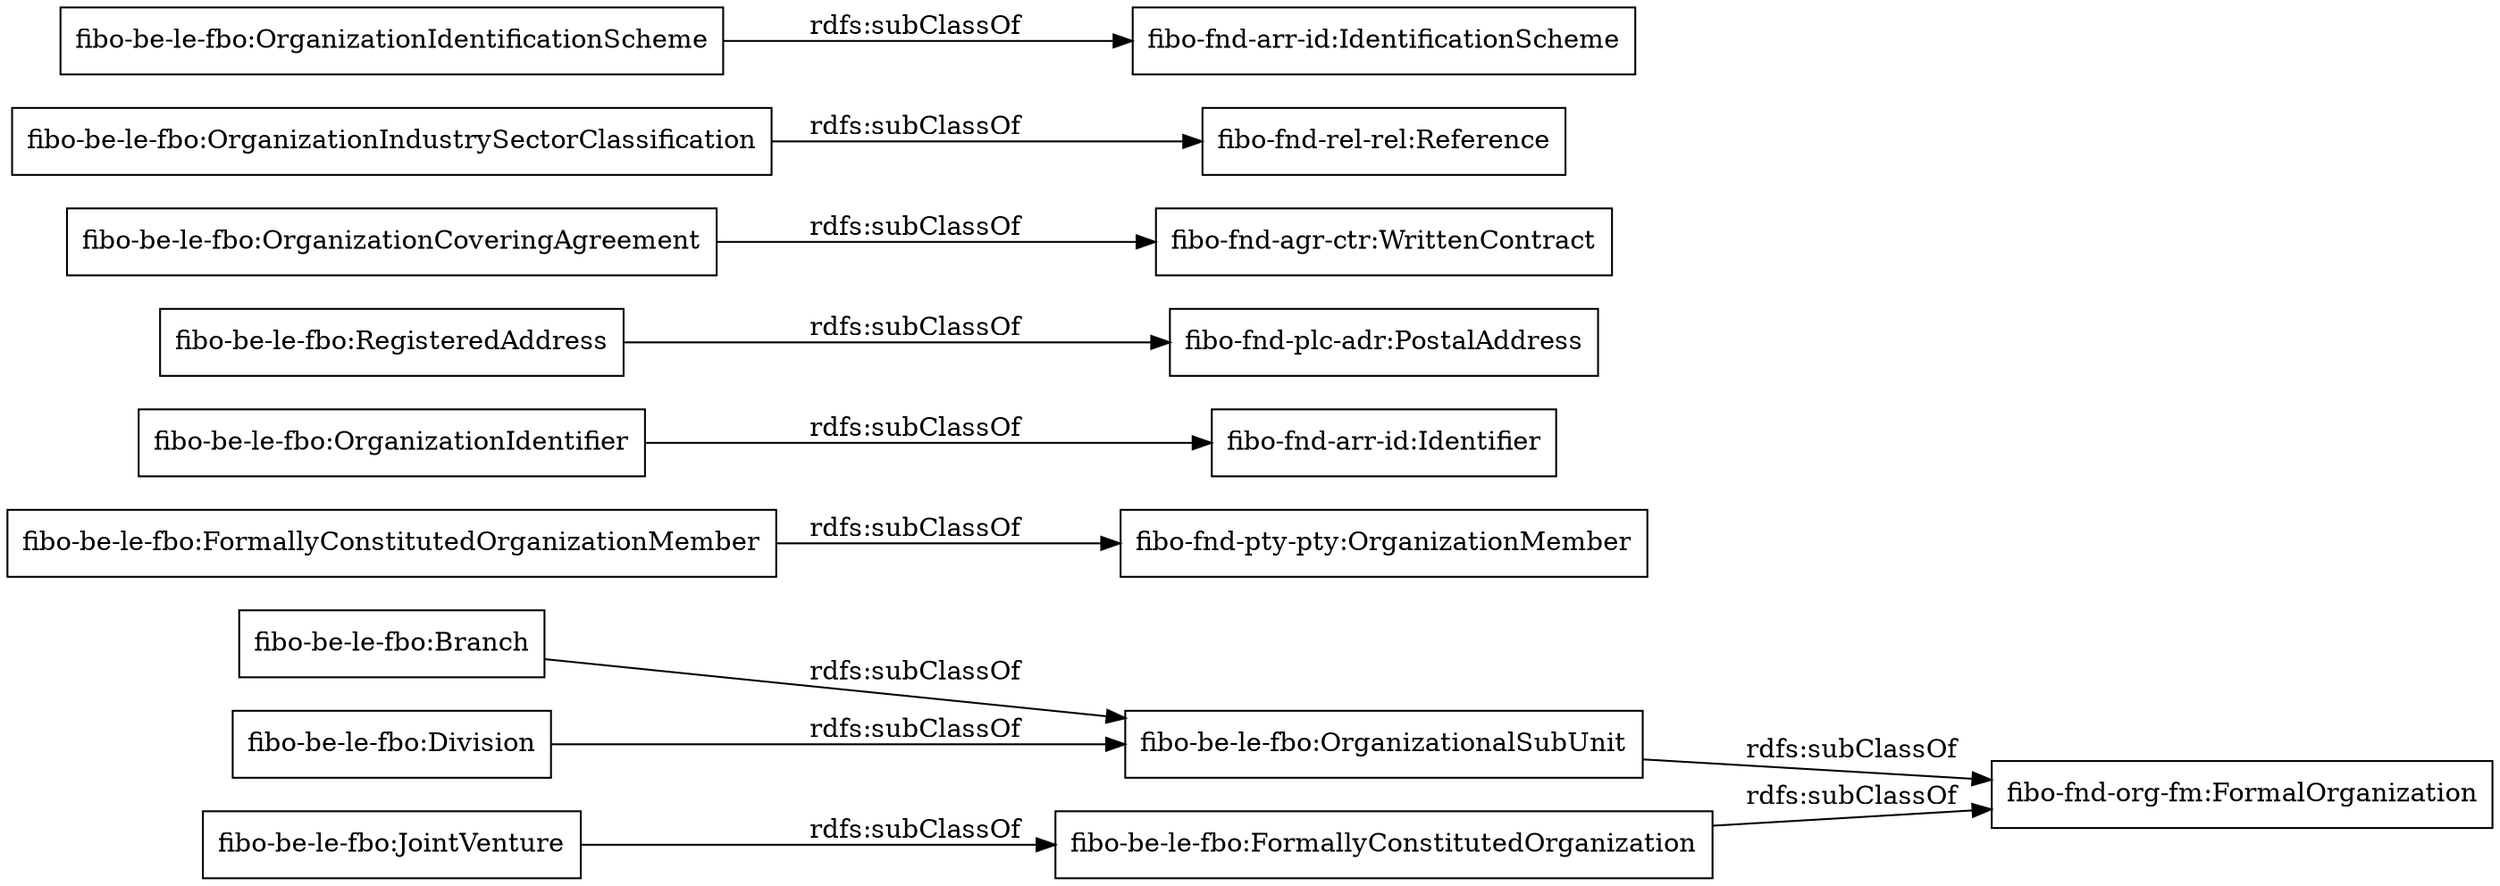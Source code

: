 digraph ar2dtool_diagram { 
rankdir=LR;
size="1000"
node [shape = rectangle, color="black"]; "fibo-be-le-fbo:FormallyConstitutedOrganization" "fibo-be-le-fbo:OrganizationalSubUnit" "fibo-be-le-fbo:FormallyConstitutedOrganizationMember" "fibo-be-le-fbo:OrganizationIdentifier" "fibo-be-le-fbo:JointVenture" "fibo-be-le-fbo:RegisteredAddress" "fibo-be-le-fbo:Branch" "fibo-be-le-fbo:Division" "fibo-be-le-fbo:OrganizationCoveringAgreement" "fibo-be-le-fbo:OrganizationIndustrySectorClassification" "fibo-be-le-fbo:OrganizationIdentificationScheme" ; /*classes style*/
	"fibo-be-le-fbo:OrganizationCoveringAgreement" -> "fibo-fnd-agr-ctr:WrittenContract" [ label = "rdfs:subClassOf" ];
	"fibo-be-le-fbo:Division" -> "fibo-be-le-fbo:OrganizationalSubUnit" [ label = "rdfs:subClassOf" ];
	"fibo-be-le-fbo:Branch" -> "fibo-be-le-fbo:OrganizationalSubUnit" [ label = "rdfs:subClassOf" ];
	"fibo-be-le-fbo:OrganizationalSubUnit" -> "fibo-fnd-org-fm:FormalOrganization" [ label = "rdfs:subClassOf" ];
	"fibo-be-le-fbo:FormallyConstitutedOrganizationMember" -> "fibo-fnd-pty-pty:OrganizationMember" [ label = "rdfs:subClassOf" ];
	"fibo-be-le-fbo:JointVenture" -> "fibo-be-le-fbo:FormallyConstitutedOrganization" [ label = "rdfs:subClassOf" ];
	"fibo-be-le-fbo:OrganizationIndustrySectorClassification" -> "fibo-fnd-rel-rel:Reference" [ label = "rdfs:subClassOf" ];
	"fibo-be-le-fbo:OrganizationIdentificationScheme" -> "fibo-fnd-arr-id:IdentificationScheme" [ label = "rdfs:subClassOf" ];
	"fibo-be-le-fbo:RegisteredAddress" -> "fibo-fnd-plc-adr:PostalAddress" [ label = "rdfs:subClassOf" ];
	"fibo-be-le-fbo:FormallyConstitutedOrganization" -> "fibo-fnd-org-fm:FormalOrganization" [ label = "rdfs:subClassOf" ];
	"fibo-be-le-fbo:OrganizationIdentifier" -> "fibo-fnd-arr-id:Identifier" [ label = "rdfs:subClassOf" ];

}
